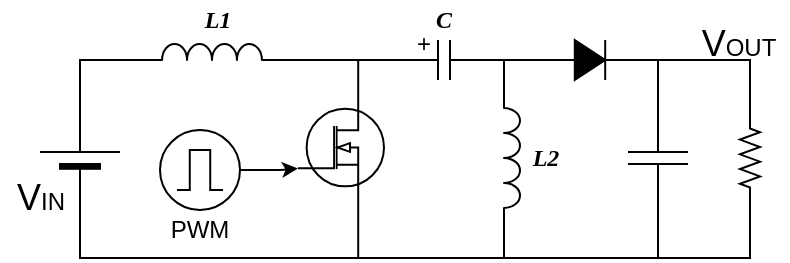 <mxfile version="14.4.9" type="github">
  <diagram name="Page-1" id="7e0a89b8-554c-2b80-1dc8-d5c74ca68de4">
    <mxGraphModel dx="1422" dy="763" grid="1" gridSize="10" guides="1" tooltips="1" connect="1" arrows="1" fold="1" page="1" pageScale="1" pageWidth="1100" pageHeight="850" background="#ffffff" math="0" shadow="0">
      <root>
        <mxCell id="0" />
        <mxCell id="1" parent="0" />
        <mxCell id="WOu4MeUEQUrI0AjP6R92-17" style="edgeStyle=orthogonalEdgeStyle;rounded=0;orthogonalLoop=1;jettySize=auto;html=1;entryX=0;entryY=0.72;entryDx=0;entryDy=0;entryPerimeter=0;endArrow=classic;endFill=1;endSize=5;strokeColor=#000000;strokeWidth=1;" edge="1" parent="1" source="i7wElS3efbMtg37ijF3j-2" target="i7wElS3efbMtg37ijF3j-4">
          <mxGeometry relative="1" as="geometry" />
        </mxCell>
        <mxCell id="i7wElS3efbMtg37ijF3j-2" value="" style="ellipse;whiteSpace=wrap;html=1;aspect=fixed;" parent="1" vertex="1">
          <mxGeometry x="280" y="425" width="40" height="40" as="geometry" />
        </mxCell>
        <mxCell id="i7wElS3efbMtg37ijF3j-3" value="" style="pointerEvents=1;verticalLabelPosition=bottom;shadow=0;dashed=0;align=center;html=1;verticalAlign=top;shape=mxgraph.electrical.waveforms.pulse_1;" parent="1" vertex="1">
          <mxGeometry x="288.5" y="435" width="23" height="20" as="geometry" />
        </mxCell>
        <mxCell id="WOu4MeUEQUrI0AjP6R92-9" style="edgeStyle=orthogonalEdgeStyle;rounded=0;orthogonalLoop=1;jettySize=auto;html=1;exitX=0.7;exitY=1;exitDx=0;exitDy=0;exitPerimeter=0;entryX=0;entryY=0.5;entryDx=0;entryDy=0;entryPerimeter=0;endArrow=none;endFill=0;endSize=5;strokeColor=#000000;strokeWidth=1;" edge="1" parent="1" source="i7wElS3efbMtg37ijF3j-4" target="i7wElS3efbMtg37ijF3j-13">
          <mxGeometry relative="1" as="geometry" />
        </mxCell>
        <mxCell id="WOu4MeUEQUrI0AjP6R92-15" style="edgeStyle=orthogonalEdgeStyle;rounded=0;orthogonalLoop=1;jettySize=auto;html=1;exitX=0.7;exitY=0;exitDx=0;exitDy=0;exitPerimeter=0;entryX=1;entryY=0.5;entryDx=0;entryDy=0;entryPerimeter=0;endArrow=none;endFill=0;endSize=5;strokeColor=#000000;strokeWidth=1;" edge="1" parent="1" source="i7wElS3efbMtg37ijF3j-4" target="WOu4MeUEQUrI0AjP6R92-10">
          <mxGeometry relative="1" as="geometry">
            <Array as="points">
              <mxPoint x="379" y="390" />
            </Array>
          </mxGeometry>
        </mxCell>
        <mxCell id="i7wElS3efbMtg37ijF3j-4" value="" style="verticalLabelPosition=bottom;shadow=0;dashed=0;align=center;html=1;verticalAlign=top;shape=mxgraph.electrical.mosfets1.n-channel_mosfet_1;strokeWidth=1;direction=west;flipH=1;flipV=1;" parent="1" vertex="1">
          <mxGeometry x="349" y="410" width="43" height="47.5" as="geometry" />
        </mxCell>
        <mxCell id="WOu4MeUEQUrI0AjP6R92-1" style="edgeStyle=orthogonalEdgeStyle;rounded=0;orthogonalLoop=1;jettySize=auto;html=1;exitX=0;exitY=0.5;exitDx=0;exitDy=0;exitPerimeter=0;entryX=0;entryY=1;entryDx=0;entryDy=0;entryPerimeter=0;endArrow=none;endFill=0;endSize=5;strokeColor=#000000;strokeWidth=1;" edge="1" parent="1" source="i7wElS3efbMtg37ijF3j-6" target="i7wElS3efbMtg37ijF3j-7">
          <mxGeometry relative="1" as="geometry" />
        </mxCell>
        <mxCell id="WOu4MeUEQUrI0AjP6R92-2" style="edgeStyle=orthogonalEdgeStyle;rounded=0;orthogonalLoop=1;jettySize=auto;html=1;exitX=1;exitY=0.5;exitDx=0;exitDy=0;exitPerimeter=0;entryX=0;entryY=0.5;entryDx=0;entryDy=0;entryPerimeter=0;endArrow=none;endFill=0;endSize=5;strokeColor=#000000;strokeWidth=1;" edge="1" parent="1" source="i7wElS3efbMtg37ijF3j-6" target="i7wElS3efbMtg37ijF3j-16">
          <mxGeometry relative="1" as="geometry" />
        </mxCell>
        <mxCell id="i7wElS3efbMtg37ijF3j-6" value="" style="pointerEvents=1;fillColor=strokeColor;verticalLabelPosition=bottom;shadow=0;dashed=0;align=center;html=1;verticalAlign=top;shape=mxgraph.electrical.diodes.diode;direction=east;" parent="1" vertex="1">
          <mxGeometry x="476" y="380" width="38" height="20" as="geometry" />
        </mxCell>
        <mxCell id="i7wElS3efbMtg37ijF3j-7" value="" style="pointerEvents=1;verticalLabelPosition=bottom;shadow=0;dashed=0;align=center;html=1;verticalAlign=top;shape=mxgraph.electrical.inductors.inductor_3;strokeWidth=1;direction=south;" parent="1" vertex="1">
          <mxGeometry x="452" y="400" width="8" height="78" as="geometry" />
        </mxCell>
        <mxCell id="i7wElS3efbMtg37ijF3j-12" value="PWM" style="text;html=1;strokeColor=none;fillColor=none;align=center;verticalAlign=middle;whiteSpace=wrap;rounded=0;" parent="1" vertex="1">
          <mxGeometry x="280" y="465" width="40" height="20" as="geometry" />
        </mxCell>
        <mxCell id="i7wElS3efbMtg37ijF3j-15" style="edgeStyle=orthogonalEdgeStyle;rounded=0;orthogonalLoop=1;jettySize=auto;html=1;exitX=0;exitY=0.5;exitDx=0;exitDy=0;exitPerimeter=0;entryX=1;entryY=1;entryDx=0;entryDy=0;entryPerimeter=0;endArrow=none;endFill=0;endSize=5;strokeColor=#000000;strokeWidth=1;" parent="1" source="i7wElS3efbMtg37ijF3j-13" target="i7wElS3efbMtg37ijF3j-7" edge="1">
          <mxGeometry relative="1" as="geometry">
            <Array as="points">
              <mxPoint x="240" y="489" />
              <mxPoint x="452" y="489" />
            </Array>
          </mxGeometry>
        </mxCell>
        <mxCell id="WOu4MeUEQUrI0AjP6R92-13" style="edgeStyle=orthogonalEdgeStyle;rounded=0;orthogonalLoop=1;jettySize=auto;html=1;exitX=1;exitY=0.5;exitDx=0;exitDy=0;exitPerimeter=0;entryX=0;entryY=1;entryDx=0;entryDy=0;entryPerimeter=0;endArrow=none;endFill=0;endSize=5;strokeColor=#000000;strokeWidth=1;" edge="1" parent="1" source="i7wElS3efbMtg37ijF3j-13" target="WOu4MeUEQUrI0AjP6R92-12">
          <mxGeometry relative="1" as="geometry">
            <Array as="points">
              <mxPoint x="240" y="390" />
            </Array>
          </mxGeometry>
        </mxCell>
        <mxCell id="i7wElS3efbMtg37ijF3j-13" value="" style="verticalLabelPosition=bottom;shadow=0;dashed=0;align=center;fillColor=#000000;html=1;verticalAlign=top;strokeWidth=1;shape=mxgraph.electrical.miscellaneous.monocell_battery;rounded=1;comic=0;labelBackgroundColor=none;fontFamily=Verdana;fontSize=12;flipH=1;direction=north;" parent="1" vertex="1">
          <mxGeometry x="220" y="409" width="40" height="60" as="geometry" />
        </mxCell>
        <mxCell id="i7wElS3efbMtg37ijF3j-16" value="" style="pointerEvents=1;verticalLabelPosition=bottom;shadow=0;dashed=0;align=center;html=1;verticalAlign=top;shape=mxgraph.electrical.capacitors.capacitor_1;direction=south;" parent="1" vertex="1">
          <mxGeometry x="514" y="409" width="30" height="60" as="geometry" />
        </mxCell>
        <mxCell id="i7wElS3efbMtg37ijF3j-19" style="edgeStyle=orthogonalEdgeStyle;rounded=0;orthogonalLoop=1;jettySize=auto;html=1;exitX=0;exitY=0.5;exitDx=0;exitDy=0;exitPerimeter=0;endArrow=none;endFill=0;endSize=5;strokeColor=#000000;strokeWidth=1;entryX=1;entryY=0.5;entryDx=0;entryDy=0;entryPerimeter=0;" parent="1" source="i7wElS3efbMtg37ijF3j-13" target="i7wElS3efbMtg37ijF3j-16" edge="1">
          <mxGeometry relative="1" as="geometry">
            <mxPoint x="270" y="469" as="sourcePoint" />
            <mxPoint x="531.488" y="510" as="targetPoint" />
            <Array as="points">
              <mxPoint x="240" y="489" />
              <mxPoint x="529" y="489" />
            </Array>
          </mxGeometry>
        </mxCell>
        <mxCell id="i7wElS3efbMtg37ijF3j-24" style="edgeStyle=orthogonalEdgeStyle;rounded=0;orthogonalLoop=1;jettySize=auto;html=1;exitX=0;exitY=0.5;exitDx=0;exitDy=0;exitPerimeter=0;entryX=0;entryY=0.5;entryDx=0;entryDy=0;entryPerimeter=0;endArrow=none;endFill=0;endSize=5;strokeColor=#000000;strokeWidth=1;" parent="1" source="i7wElS3efbMtg37ijF3j-22" target="i7wElS3efbMtg37ijF3j-16" edge="1">
          <mxGeometry relative="1" as="geometry">
            <Array as="points">
              <mxPoint x="575" y="390" />
              <mxPoint x="529" y="390" />
            </Array>
          </mxGeometry>
        </mxCell>
        <mxCell id="i7wElS3efbMtg37ijF3j-25" style="edgeStyle=orthogonalEdgeStyle;rounded=0;orthogonalLoop=1;jettySize=auto;html=1;exitX=1;exitY=0.5;exitDx=0;exitDy=0;exitPerimeter=0;entryX=1;entryY=0.5;entryDx=0;entryDy=0;entryPerimeter=0;endArrow=none;endFill=0;endSize=5;strokeColor=#000000;strokeWidth=1;" parent="1" source="i7wElS3efbMtg37ijF3j-22" target="i7wElS3efbMtg37ijF3j-16" edge="1">
          <mxGeometry relative="1" as="geometry" />
        </mxCell>
        <mxCell id="i7wElS3efbMtg37ijF3j-22" value="" style="pointerEvents=1;verticalLabelPosition=bottom;shadow=0;dashed=0;align=center;html=1;verticalAlign=top;shape=mxgraph.electrical.resistors.resistor_2;strokeWidth=1;direction=south;" parent="1" vertex="1">
          <mxGeometry x="570" y="416" width="10" height="46" as="geometry" />
        </mxCell>
        <mxCell id="i7wElS3efbMtg37ijF3j-26" value="&lt;font face=&quot;Times New Roman&quot;&gt;&lt;i&gt;&lt;b&gt;L2&lt;/b&gt;&lt;/i&gt;&lt;/font&gt;" style="text;html=1;strokeColor=none;fillColor=none;align=center;verticalAlign=middle;whiteSpace=wrap;rounded=0;" parent="1" vertex="1">
          <mxGeometry x="453" y="429" width="40" height="20" as="geometry" />
        </mxCell>
        <mxCell id="UEMcpzTu5wZbAUCa-Jl2-1" value="&lt;font style=&quot;font-size: 18px&quot;&gt;V&lt;/font&gt;&lt;font style=&quot;font-size: 12px&quot;&gt;IN&lt;/font&gt;" style="text;html=1;align=center;verticalAlign=middle;resizable=0;points=[];autosize=1;" parent="1" vertex="1">
          <mxGeometry x="200" y="449" width="40" height="20" as="geometry" />
        </mxCell>
        <mxCell id="UEMcpzTu5wZbAUCa-Jl2-2" value="&lt;font style=&quot;font-size: 18px&quot;&gt;V&lt;/font&gt;&lt;font style=&quot;font-size: 12px&quot;&gt;OUT&lt;/font&gt;" style="text;html=1;align=center;verticalAlign=middle;resizable=0;points=[];autosize=1;" parent="1" vertex="1">
          <mxGeometry x="544" y="372" width="50" height="20" as="geometry" />
        </mxCell>
        <mxCell id="WOu4MeUEQUrI0AjP6R92-10" value="" style="pointerEvents=1;verticalLabelPosition=bottom;shadow=0;dashed=0;align=center;html=1;verticalAlign=top;shape=mxgraph.electrical.capacitors.capacitor_1;direction=west;" vertex="1" parent="1">
          <mxGeometry x="392" y="380" width="60" height="20" as="geometry" />
        </mxCell>
        <mxCell id="WOu4MeUEQUrI0AjP6R92-24" style="edgeStyle=orthogonalEdgeStyle;rounded=0;orthogonalLoop=1;jettySize=auto;html=1;exitX=1;exitY=1;exitDx=0;exitDy=0;exitPerimeter=0;endArrow=none;endFill=0;endSize=5;strokeColor=#000000;strokeWidth=1;" edge="1" parent="1" source="WOu4MeUEQUrI0AjP6R92-12">
          <mxGeometry relative="1" as="geometry">
            <mxPoint x="380" y="389.966" as="targetPoint" />
          </mxGeometry>
        </mxCell>
        <mxCell id="WOu4MeUEQUrI0AjP6R92-12" value="" style="pointerEvents=1;verticalLabelPosition=bottom;shadow=0;dashed=0;align=center;html=1;verticalAlign=top;shape=mxgraph.electrical.inductors.inductor_3;strokeWidth=1;direction=east;" vertex="1" parent="1">
          <mxGeometry x="267" y="382" width="78" height="8" as="geometry" />
        </mxCell>
        <mxCell id="WOu4MeUEQUrI0AjP6R92-16" value="&lt;font face=&quot;Times New Roman&quot;&gt;&lt;i&gt;&lt;b&gt;L1&lt;/b&gt;&lt;/i&gt;&lt;/font&gt;" style="text;html=1;strokeColor=none;fillColor=none;align=center;verticalAlign=middle;whiteSpace=wrap;rounded=0;" vertex="1" parent="1">
          <mxGeometry x="288.5" y="360" width="40" height="20" as="geometry" />
        </mxCell>
        <mxCell id="WOu4MeUEQUrI0AjP6R92-23" value="+" style="text;html=1;strokeColor=none;fillColor=none;align=center;verticalAlign=middle;whiteSpace=wrap;rounded=0;shadow=0;dashed=0;" vertex="1" parent="1">
          <mxGeometry x="392" y="372" width="40" height="20" as="geometry" />
        </mxCell>
        <mxCell id="WOu4MeUEQUrI0AjP6R92-26" value="&lt;font face=&quot;Times New Roman&quot;&gt;&lt;i&gt;&lt;b&gt;C&lt;/b&gt;&lt;/i&gt;&lt;/font&gt;" style="text;html=1;strokeColor=none;fillColor=none;align=center;verticalAlign=middle;whiteSpace=wrap;rounded=0;" vertex="1" parent="1">
          <mxGeometry x="402" y="360" width="40" height="20" as="geometry" />
        </mxCell>
      </root>
    </mxGraphModel>
  </diagram>
</mxfile>
